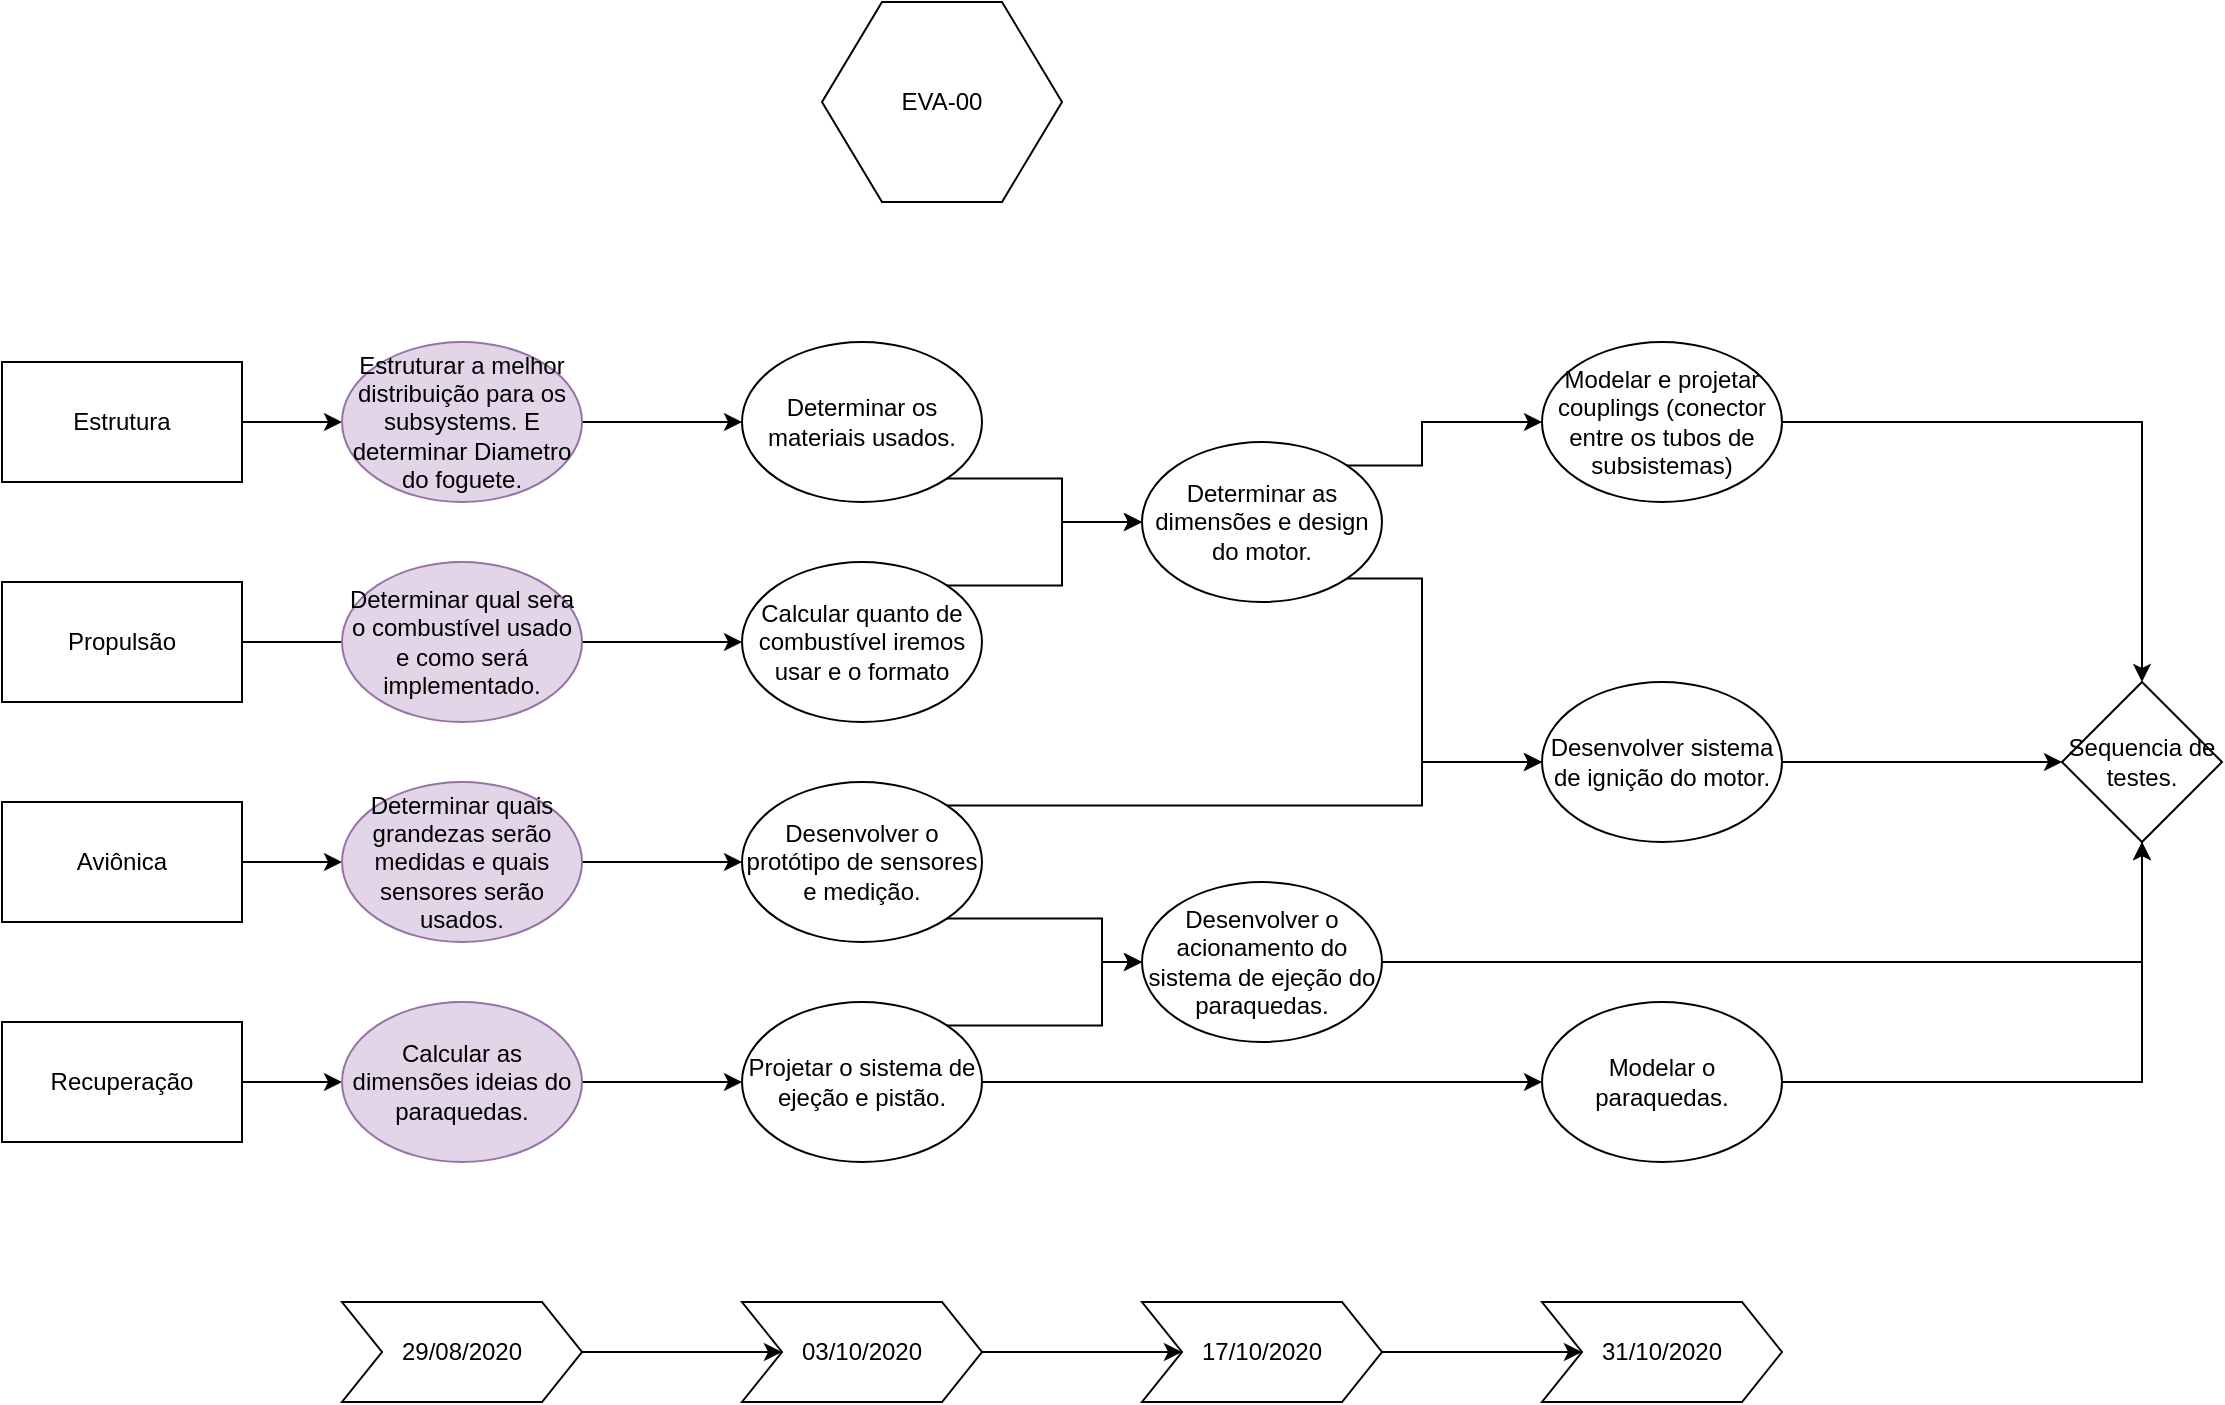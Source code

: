 <mxfile version="13.7.5" type="github">
  <diagram id="41guQlqh2v2WvfY6evQr" name="Page-1">
    <mxGraphModel dx="1068" dy="495" grid="1" gridSize="10" guides="1" tooltips="1" connect="1" arrows="1" fold="1" page="1" pageScale="1" pageWidth="850" pageHeight="1100" math="0" shadow="0">
      <root>
        <mxCell id="0" />
        <mxCell id="1" parent="0" />
        <mxCell id="YylkgkOglykvxc9Hslgz-1" value="EVA-00" style="shape=hexagon;perimeter=hexagonPerimeter2;whiteSpace=wrap;html=1;fixedSize=1;size=30;" parent="1" vertex="1">
          <mxGeometry x="440" y="80" width="120" height="100" as="geometry" />
        </mxCell>
        <mxCell id="YylkgkOglykvxc9Hslgz-14" style="edgeStyle=orthogonalEdgeStyle;rounded=0;orthogonalLoop=1;jettySize=auto;html=1;exitX=1;exitY=0.5;exitDx=0;exitDy=0;entryX=0;entryY=0.5;entryDx=0;entryDy=0;" parent="1" source="YylkgkOglykvxc9Hslgz-2" target="YylkgkOglykvxc9Hslgz-13" edge="1">
          <mxGeometry relative="1" as="geometry" />
        </mxCell>
        <mxCell id="YylkgkOglykvxc9Hslgz-2" value="Propulsão" style="rounded=0;whiteSpace=wrap;html=1;" parent="1" vertex="1">
          <mxGeometry x="30" y="370" width="120" height="60" as="geometry" />
        </mxCell>
        <mxCell id="YylkgkOglykvxc9Hslgz-20" style="edgeStyle=orthogonalEdgeStyle;rounded=0;orthogonalLoop=1;jettySize=auto;html=1;exitX=1;exitY=0.5;exitDx=0;exitDy=0;entryX=0;entryY=0.5;entryDx=0;entryDy=0;" parent="1" source="YylkgkOglykvxc9Hslgz-3" target="YylkgkOglykvxc9Hslgz-19" edge="1">
          <mxGeometry relative="1" as="geometry" />
        </mxCell>
        <mxCell id="YylkgkOglykvxc9Hslgz-3" value="Estrutura" style="rounded=0;whiteSpace=wrap;html=1;" parent="1" vertex="1">
          <mxGeometry x="30" y="260" width="120" height="60" as="geometry" />
        </mxCell>
        <mxCell id="YylkgkOglykvxc9Hslgz-10" style="edgeStyle=orthogonalEdgeStyle;rounded=0;orthogonalLoop=1;jettySize=auto;html=1;entryX=0;entryY=0.5;entryDx=0;entryDy=0;" parent="1" source="YylkgkOglykvxc9Hslgz-4" target="YylkgkOglykvxc9Hslgz-7" edge="1">
          <mxGeometry relative="1" as="geometry" />
        </mxCell>
        <mxCell id="YylkgkOglykvxc9Hslgz-4" value="Aviônica" style="rounded=0;whiteSpace=wrap;html=1;" parent="1" vertex="1">
          <mxGeometry x="30" y="480" width="120" height="60" as="geometry" />
        </mxCell>
        <mxCell id="YylkgkOglykvxc9Hslgz-9" style="edgeStyle=orthogonalEdgeStyle;rounded=0;orthogonalLoop=1;jettySize=auto;html=1;exitX=1;exitY=0.5;exitDx=0;exitDy=0;entryX=0;entryY=0.5;entryDx=0;entryDy=0;" parent="1" source="YylkgkOglykvxc9Hslgz-5" target="YylkgkOglykvxc9Hslgz-6" edge="1">
          <mxGeometry relative="1" as="geometry" />
        </mxCell>
        <mxCell id="YylkgkOglykvxc9Hslgz-5" value="Recuperação" style="rounded=0;whiteSpace=wrap;html=1;" parent="1" vertex="1">
          <mxGeometry x="30" y="590" width="120" height="60" as="geometry" />
        </mxCell>
        <mxCell id="YylkgkOglykvxc9Hslgz-33" style="edgeStyle=orthogonalEdgeStyle;rounded=0;orthogonalLoop=1;jettySize=auto;html=1;exitX=1;exitY=0.5;exitDx=0;exitDy=0;entryX=0;entryY=0.5;entryDx=0;entryDy=0;" parent="1" source="YylkgkOglykvxc9Hslgz-6" target="YylkgkOglykvxc9Hslgz-32" edge="1">
          <mxGeometry relative="1" as="geometry" />
        </mxCell>
        <mxCell id="YylkgkOglykvxc9Hslgz-6" value="Calcular as dimensões ideias do paraquedas." style="ellipse;whiteSpace=wrap;html=1;fillColor=#e1d5e7;strokeColor=#9673a6;" parent="1" vertex="1">
          <mxGeometry x="200" y="580" width="120" height="80" as="geometry" />
        </mxCell>
        <mxCell id="rFm5PoCtBt1_bLLXT2XU-6" style="edgeStyle=orthogonalEdgeStyle;rounded=0;orthogonalLoop=1;jettySize=auto;html=1;exitX=1;exitY=0.5;exitDx=0;exitDy=0;entryX=0;entryY=0.5;entryDx=0;entryDy=0;" parent="1" source="YylkgkOglykvxc9Hslgz-7" target="rFm5PoCtBt1_bLLXT2XU-5" edge="1">
          <mxGeometry relative="1" as="geometry" />
        </mxCell>
        <mxCell id="YylkgkOglykvxc9Hslgz-7" value="Determinar quais grandezas serão medidas e quais sensores serão usados." style="ellipse;whiteSpace=wrap;html=1;fillColor=#e1d5e7;strokeColor=#9673a6;" parent="1" vertex="1">
          <mxGeometry x="200" y="470" width="120" height="80" as="geometry" />
        </mxCell>
        <mxCell id="YylkgkOglykvxc9Hslgz-30" style="edgeStyle=orthogonalEdgeStyle;rounded=0;orthogonalLoop=1;jettySize=auto;html=1;exitX=1;exitY=0.5;exitDx=0;exitDy=0;entryX=0.5;entryY=1;entryDx=0;entryDy=0;" parent="1" source="YylkgkOglykvxc9Hslgz-8" target="YylkgkOglykvxc9Hslgz-28" edge="1">
          <mxGeometry relative="1" as="geometry">
            <Array as="points">
              <mxPoint x="1100" y="560" />
            </Array>
          </mxGeometry>
        </mxCell>
        <mxCell id="YylkgkOglykvxc9Hslgz-8" value="Desenvolver o acionamento do sistema de ejeção do paraquedas." style="ellipse;whiteSpace=wrap;html=1;" parent="1" vertex="1">
          <mxGeometry x="600" y="520" width="120" height="80" as="geometry" />
        </mxCell>
        <mxCell id="SEQa_lLu5ltQCcDEkVl0-1" style="edgeStyle=orthogonalEdgeStyle;rounded=0;orthogonalLoop=1;jettySize=auto;html=1;exitX=1;exitY=0;exitDx=0;exitDy=0;entryX=0;entryY=0.5;entryDx=0;entryDy=0;" parent="1" source="YylkgkOglykvxc9Hslgz-13" target="YylkgkOglykvxc9Hslgz-17" edge="1">
          <mxGeometry relative="1" as="geometry" />
        </mxCell>
        <mxCell id="YylkgkOglykvxc9Hslgz-13" value="Calcular quanto de combustível iremos usar e o formato" style="ellipse;whiteSpace=wrap;html=1;" parent="1" vertex="1">
          <mxGeometry x="400" y="360" width="120" height="80" as="geometry" />
        </mxCell>
        <mxCell id="YylkgkOglykvxc9Hslgz-15" value="Determinar qual sera o combustível usado e como será implementado." style="ellipse;whiteSpace=wrap;html=1;fillColor=#e1d5e7;strokeColor=#9673a6;" parent="1" vertex="1">
          <mxGeometry x="200" y="360" width="120" height="80" as="geometry" />
        </mxCell>
        <mxCell id="rFm5PoCtBt1_bLLXT2XU-11" style="edgeStyle=orthogonalEdgeStyle;rounded=0;orthogonalLoop=1;jettySize=auto;html=1;exitX=1;exitY=1;exitDx=0;exitDy=0;" parent="1" source="YylkgkOglykvxc9Hslgz-17" target="YylkgkOglykvxc9Hslgz-24" edge="1">
          <mxGeometry relative="1" as="geometry">
            <Array as="points">
              <mxPoint x="740" y="368" />
              <mxPoint x="740" y="460" />
            </Array>
          </mxGeometry>
        </mxCell>
        <mxCell id="_NI3FDFZaoQsNDOGaaSM-5" style="edgeStyle=orthogonalEdgeStyle;rounded=0;orthogonalLoop=1;jettySize=auto;html=1;exitX=1;exitY=0;exitDx=0;exitDy=0;" parent="1" source="YylkgkOglykvxc9Hslgz-17" target="rFm5PoCtBt1_bLLXT2XU-2" edge="1">
          <mxGeometry relative="1" as="geometry">
            <Array as="points">
              <mxPoint x="740" y="312" />
              <mxPoint x="740" y="290" />
            </Array>
          </mxGeometry>
        </mxCell>
        <mxCell id="YylkgkOglykvxc9Hslgz-17" value="Determinar as dimensões e design do motor." style="ellipse;whiteSpace=wrap;html=1;" parent="1" vertex="1">
          <mxGeometry x="600" y="300" width="120" height="80" as="geometry" />
        </mxCell>
        <mxCell id="YylkgkOglykvxc9Hslgz-22" style="edgeStyle=orthogonalEdgeStyle;rounded=0;orthogonalLoop=1;jettySize=auto;html=1;exitX=1;exitY=0.5;exitDx=0;exitDy=0;entryX=0;entryY=0.5;entryDx=0;entryDy=0;" parent="1" source="YylkgkOglykvxc9Hslgz-19" target="YylkgkOglykvxc9Hslgz-21" edge="1">
          <mxGeometry relative="1" as="geometry" />
        </mxCell>
        <mxCell id="YylkgkOglykvxc9Hslgz-19" value="Estruturar a melhor distribuição para os subsystems. E determinar Diametro do foguete." style="ellipse;whiteSpace=wrap;html=1;fillColor=#e1d5e7;strokeColor=#9673a6;" parent="1" vertex="1">
          <mxGeometry x="200" y="250" width="120" height="80" as="geometry" />
        </mxCell>
        <mxCell id="_NI3FDFZaoQsNDOGaaSM-4" style="edgeStyle=orthogonalEdgeStyle;rounded=0;orthogonalLoop=1;jettySize=auto;html=1;exitX=1;exitY=1;exitDx=0;exitDy=0;" parent="1" source="YylkgkOglykvxc9Hslgz-21" target="YylkgkOglykvxc9Hslgz-17" edge="1">
          <mxGeometry relative="1" as="geometry" />
        </mxCell>
        <mxCell id="YylkgkOglykvxc9Hslgz-21" value="Determinar os materiais usados." style="ellipse;whiteSpace=wrap;html=1;" parent="1" vertex="1">
          <mxGeometry x="400" y="250" width="120" height="80" as="geometry" />
        </mxCell>
        <mxCell id="YylkgkOglykvxc9Hslgz-31" style="edgeStyle=orthogonalEdgeStyle;rounded=0;orthogonalLoop=1;jettySize=auto;html=1;exitX=1;exitY=0.5;exitDx=0;exitDy=0;entryX=0;entryY=0.5;entryDx=0;entryDy=0;" parent="1" source="YylkgkOglykvxc9Hslgz-24" target="YylkgkOglykvxc9Hslgz-28" edge="1">
          <mxGeometry relative="1" as="geometry" />
        </mxCell>
        <mxCell id="YylkgkOglykvxc9Hslgz-24" value="Desenvolver sistema de ignição do motor." style="ellipse;whiteSpace=wrap;html=1;" parent="1" vertex="1">
          <mxGeometry x="800" y="420" width="120" height="80" as="geometry" />
        </mxCell>
        <mxCell id="YylkgkOglykvxc9Hslgz-28" value="Sequencia de testes." style="rhombus;whiteSpace=wrap;html=1;" parent="1" vertex="1">
          <mxGeometry x="1060" y="420" width="80" height="80" as="geometry" />
        </mxCell>
        <mxCell id="YylkgkOglykvxc9Hslgz-34" style="edgeStyle=orthogonalEdgeStyle;rounded=0;orthogonalLoop=1;jettySize=auto;html=1;exitX=1;exitY=0.5;exitDx=0;exitDy=0;entryX=0.5;entryY=1;entryDx=0;entryDy=0;" parent="1" source="iwDd07PAolmuR01AQG8s-1" target="YylkgkOglykvxc9Hslgz-28" edge="1">
          <mxGeometry relative="1" as="geometry" />
        </mxCell>
        <mxCell id="iwDd07PAolmuR01AQG8s-6" style="edgeStyle=orthogonalEdgeStyle;rounded=0;orthogonalLoop=1;jettySize=auto;html=1;exitX=1;exitY=0.5;exitDx=0;exitDy=0;" parent="1" source="YylkgkOglykvxc9Hslgz-32" target="iwDd07PAolmuR01AQG8s-1" edge="1">
          <mxGeometry relative="1" as="geometry">
            <Array as="points">
              <mxPoint x="550" y="620" />
              <mxPoint x="550" y="620" />
            </Array>
          </mxGeometry>
        </mxCell>
        <mxCell id="iwDd07PAolmuR01AQG8s-7" style="edgeStyle=orthogonalEdgeStyle;rounded=0;orthogonalLoop=1;jettySize=auto;html=1;exitX=1;exitY=0;exitDx=0;exitDy=0;entryX=0;entryY=0.5;entryDx=0;entryDy=0;" parent="1" source="YylkgkOglykvxc9Hslgz-32" target="YylkgkOglykvxc9Hslgz-8" edge="1">
          <mxGeometry relative="1" as="geometry">
            <Array as="points">
              <mxPoint x="580" y="592" />
              <mxPoint x="580" y="560" />
            </Array>
          </mxGeometry>
        </mxCell>
        <mxCell id="YylkgkOglykvxc9Hslgz-32" value="Projetar o sistema de ejeção e pistão." style="ellipse;whiteSpace=wrap;html=1;" parent="1" vertex="1">
          <mxGeometry x="400" y="580" width="120" height="80" as="geometry" />
        </mxCell>
        <mxCell id="rFm5PoCtBt1_bLLXT2XU-4" style="edgeStyle=orthogonalEdgeStyle;rounded=0;orthogonalLoop=1;jettySize=auto;html=1;exitX=1;exitY=0.5;exitDx=0;exitDy=0;entryX=0.5;entryY=0;entryDx=0;entryDy=0;" parent="1" source="rFm5PoCtBt1_bLLXT2XU-2" target="YylkgkOglykvxc9Hslgz-28" edge="1">
          <mxGeometry relative="1" as="geometry" />
        </mxCell>
        <mxCell id="rFm5PoCtBt1_bLLXT2XU-2" value="&lt;font face=&quot;helvetica&quot;&gt;Modelar e projetar couplings (conector entre os tubos de subsistemas)&lt;/font&gt;" style="ellipse;whiteSpace=wrap;html=1;" parent="1" vertex="1">
          <mxGeometry x="800" y="250" width="120" height="80" as="geometry" />
        </mxCell>
        <mxCell id="rFm5PoCtBt1_bLLXT2XU-9" style="edgeStyle=orthogonalEdgeStyle;rounded=0;orthogonalLoop=1;jettySize=auto;html=1;exitX=1;exitY=0;exitDx=0;exitDy=0;" parent="1" source="rFm5PoCtBt1_bLLXT2XU-5" target="YylkgkOglykvxc9Hslgz-24" edge="1">
          <mxGeometry relative="1" as="geometry">
            <Array as="points">
              <mxPoint x="740" y="482" />
              <mxPoint x="740" y="460" />
            </Array>
          </mxGeometry>
        </mxCell>
        <mxCell id="rFm5PoCtBt1_bLLXT2XU-10" style="edgeStyle=orthogonalEdgeStyle;rounded=0;orthogonalLoop=1;jettySize=auto;html=1;exitX=1;exitY=1;exitDx=0;exitDy=0;" parent="1" source="rFm5PoCtBt1_bLLXT2XU-5" target="YylkgkOglykvxc9Hslgz-8" edge="1">
          <mxGeometry relative="1" as="geometry">
            <Array as="points">
              <mxPoint x="580" y="538" />
              <mxPoint x="580" y="560" />
            </Array>
          </mxGeometry>
        </mxCell>
        <mxCell id="rFm5PoCtBt1_bLLXT2XU-5" value="Desenvolver o protótipo de sensores e medição." style="ellipse;whiteSpace=wrap;html=1;" parent="1" vertex="1">
          <mxGeometry x="400" y="470" width="120" height="80" as="geometry" />
        </mxCell>
        <mxCell id="WbXDVa5t66gAegCqbV1g-4" style="edgeStyle=orthogonalEdgeStyle;rounded=0;orthogonalLoop=1;jettySize=auto;html=1;exitX=1;exitY=0.5;exitDx=0;exitDy=0;entryX=0;entryY=0.5;entryDx=0;entryDy=0;" parent="1" source="WbXDVa5t66gAegCqbV1g-2" target="WbXDVa5t66gAegCqbV1g-3" edge="1">
          <mxGeometry relative="1" as="geometry" />
        </mxCell>
        <mxCell id="WbXDVa5t66gAegCqbV1g-2" value="29/08/2020" style="shape=step;perimeter=stepPerimeter;whiteSpace=wrap;html=1;fixedSize=1;" parent="1" vertex="1">
          <mxGeometry x="200" y="730" width="120" height="50" as="geometry" />
        </mxCell>
        <mxCell id="WbXDVa5t66gAegCqbV1g-6" value="" style="edgeStyle=orthogonalEdgeStyle;rounded=0;orthogonalLoop=1;jettySize=auto;html=1;" parent="1" source="WbXDVa5t66gAegCqbV1g-3" target="WbXDVa5t66gAegCqbV1g-5" edge="1">
          <mxGeometry relative="1" as="geometry" />
        </mxCell>
        <mxCell id="WbXDVa5t66gAegCqbV1g-3" value="03/10/2020" style="shape=step;perimeter=stepPerimeter;whiteSpace=wrap;html=1;fixedSize=1;" parent="1" vertex="1">
          <mxGeometry x="400" y="730" width="120" height="50" as="geometry" />
        </mxCell>
        <mxCell id="WbXDVa5t66gAegCqbV1g-8" value="" style="edgeStyle=orthogonalEdgeStyle;rounded=0;orthogonalLoop=1;jettySize=auto;html=1;" parent="1" source="WbXDVa5t66gAegCqbV1g-5" target="WbXDVa5t66gAegCqbV1g-7" edge="1">
          <mxGeometry relative="1" as="geometry" />
        </mxCell>
        <mxCell id="WbXDVa5t66gAegCqbV1g-5" value="17/10/2020" style="shape=step;perimeter=stepPerimeter;whiteSpace=wrap;html=1;fixedSize=1;" parent="1" vertex="1">
          <mxGeometry x="600" y="730" width="120" height="50" as="geometry" />
        </mxCell>
        <mxCell id="WbXDVa5t66gAegCqbV1g-7" value="31/10/2020" style="shape=step;perimeter=stepPerimeter;whiteSpace=wrap;html=1;fixedSize=1;" parent="1" vertex="1">
          <mxGeometry x="800" y="730" width="120" height="50" as="geometry" />
        </mxCell>
        <mxCell id="iwDd07PAolmuR01AQG8s-1" value="Modelar o paraquedas." style="ellipse;whiteSpace=wrap;html=1;" parent="1" vertex="1">
          <mxGeometry x="800" y="580" width="120" height="80" as="geometry" />
        </mxCell>
      </root>
    </mxGraphModel>
  </diagram>
</mxfile>

